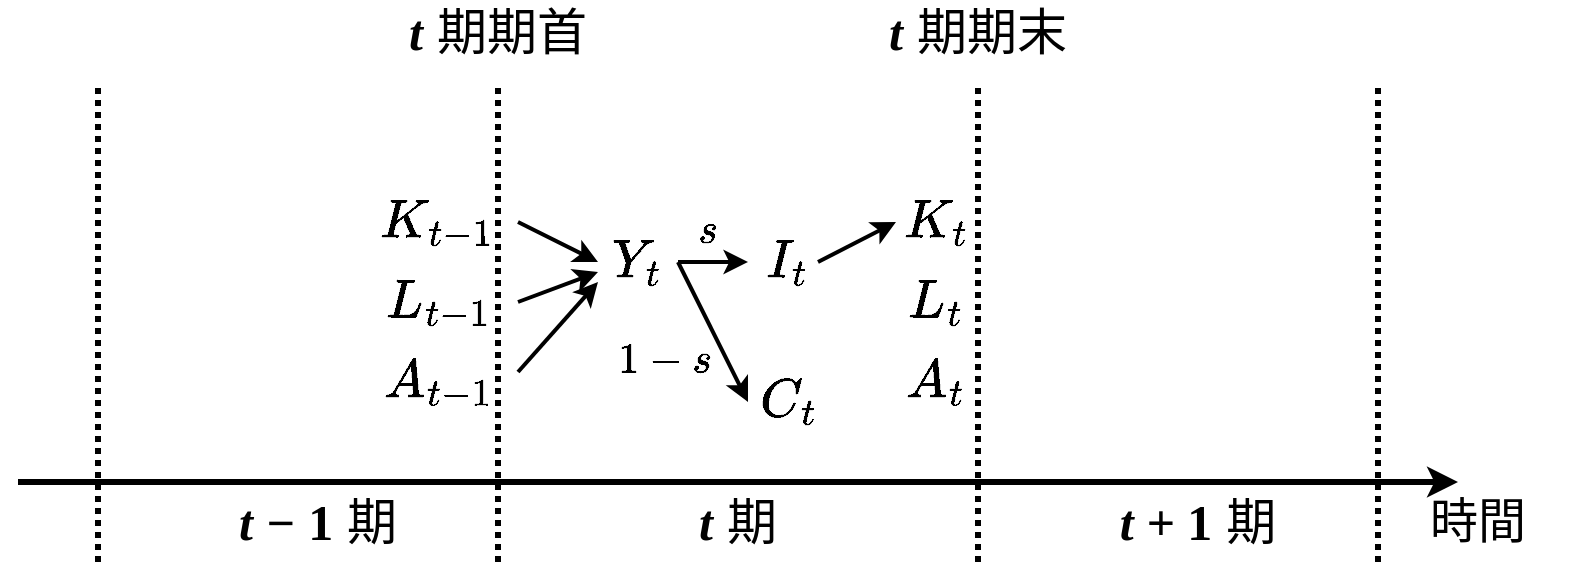 <mxfile version="14.4.3" type="device"><diagram id="NQxFf2ywN6AZDwEAgsRM" name="Time"><mxGraphModel dx="946" dy="672" grid="1" gridSize="10" guides="1" tooltips="1" connect="1" arrows="1" fold="1" page="1" pageScale="1" pageWidth="850" pageHeight="1100" math="1" shadow="0"><root><mxCell id="pMY6eNpLLIaqalxnrsE8-0"/><mxCell id="pMY6eNpLLIaqalxnrsE8-1" parent="pMY6eNpLLIaqalxnrsE8-0"/><mxCell id="pMY6eNpLLIaqalxnrsE8-2" value="" style="endArrow=classic;html=1;strokeWidth=3;" parent="pMY6eNpLLIaqalxnrsE8-1" edge="1"><mxGeometry width="50" height="50" relative="1" as="geometry"><mxPoint x="40" y="280" as="sourcePoint"/><mxPoint x="760" y="280" as="targetPoint"/></mxGeometry></mxCell><mxCell id="pMY6eNpLLIaqalxnrsE8-4" value="&lt;font style=&quot;font-size: 24px&quot;&gt;時間&lt;/font&gt;" style="text;html=1;strokeColor=none;fillColor=none;align=center;verticalAlign=middle;whiteSpace=wrap;rounded=0;" parent="pMY6eNpLLIaqalxnrsE8-1" vertex="1"><mxGeometry x="720" y="290" width="100" height="20" as="geometry"/></mxCell><mxCell id="pMY6eNpLLIaqalxnrsE8-5" value="" style="endArrow=none;dashed=1;html=1;strokeWidth=3;dashPattern=1 1;" parent="pMY6eNpLLIaqalxnrsE8-1" edge="1"><mxGeometry width="50" height="50" relative="1" as="geometry"><mxPoint x="80" y="320" as="sourcePoint"/><mxPoint x="80" y="80" as="targetPoint"/></mxGeometry></mxCell><mxCell id="pMY6eNpLLIaqalxnrsE8-6" value="" style="endArrow=none;dashed=1;html=1;strokeWidth=3;dashPattern=1 1;" parent="pMY6eNpLLIaqalxnrsE8-1" edge="1"><mxGeometry width="50" height="50" relative="1" as="geometry"><mxPoint x="280" y="320" as="sourcePoint"/><mxPoint x="280" y="80" as="targetPoint"/></mxGeometry></mxCell><mxCell id="pMY6eNpLLIaqalxnrsE8-8" value="" style="endArrow=none;dashed=1;html=1;strokeWidth=3;dashPattern=1 1;" parent="pMY6eNpLLIaqalxnrsE8-1" edge="1"><mxGeometry width="50" height="50" relative="1" as="geometry"><mxPoint x="720" y="320" as="sourcePoint"/><mxPoint x="720" y="80" as="targetPoint"/></mxGeometry></mxCell><mxCell id="pMY6eNpLLIaqalxnrsE8-9" value="" style="endArrow=none;dashed=1;html=1;strokeWidth=3;dashPattern=1 1;" parent="pMY6eNpLLIaqalxnrsE8-1" edge="1"><mxGeometry width="50" height="50" relative="1" as="geometry"><mxPoint x="520" y="320" as="sourcePoint"/><mxPoint x="520" y="80" as="targetPoint"/></mxGeometry></mxCell><mxCell id="pMY6eNpLLIaqalxnrsE8-10" value="&lt;i&gt;&lt;font style=&quot;background-color: rgb(255 , 255 , 255)&quot; face=&quot;Times New Roman&quot;&gt;&lt;b&gt;t&lt;/b&gt;&lt;/font&gt;&lt;/i&gt; 期" style="text;html=1;strokeColor=none;fillColor=none;align=center;verticalAlign=middle;whiteSpace=wrap;rounded=0;strokeWidth=1;fontSize=25;" parent="pMY6eNpLLIaqalxnrsE8-1" vertex="1"><mxGeometry x="350" y="285" width="100" height="30" as="geometry"/></mxCell><mxCell id="pMY6eNpLLIaqalxnrsE8-11" value="&lt;font style=&quot;background-color: rgb(255 , 255 , 255)&quot; face=&quot;Times New Roman&quot;&gt;&lt;b&gt;&lt;i&gt;t + &lt;/i&gt;1&lt;/b&gt;&lt;/font&gt; 期" style="text;html=1;strokeColor=none;fillColor=none;align=center;verticalAlign=middle;whiteSpace=wrap;rounded=0;strokeWidth=1;fontSize=25;" parent="pMY6eNpLLIaqalxnrsE8-1" vertex="1"><mxGeometry x="580" y="285" width="100" height="30" as="geometry"/></mxCell><mxCell id="pMY6eNpLLIaqalxnrsE8-14" value="&lt;font style=&quot;background-color: rgb(255 , 255 , 255)&quot; face=&quot;Times New Roman&quot;&gt;&lt;b&gt;&lt;i&gt;t −&amp;nbsp;&lt;/i&gt;1&lt;/b&gt;&lt;/font&gt; 期" style="text;html=1;strokeColor=none;fillColor=none;align=center;verticalAlign=middle;whiteSpace=wrap;rounded=0;strokeWidth=1;fontSize=25;" parent="pMY6eNpLLIaqalxnrsE8-1" vertex="1"><mxGeometry x="140" y="285" width="100" height="30" as="geometry"/></mxCell><mxCell id="pMY6eNpLLIaqalxnrsE8-16" value="$$K_{t-1}$$" style="text;html=1;strokeColor=none;fillColor=none;align=center;verticalAlign=middle;whiteSpace=wrap;rounded=0;fontSize=23;fontStyle=1;labelBackgroundColor=none;" parent="pMY6eNpLLIaqalxnrsE8-1" vertex="1"><mxGeometry x="230" y="140" width="40" height="20" as="geometry"/></mxCell><mxCell id="pMY6eNpLLIaqalxnrsE8-21" value="$$L_{t-1}$$" style="text;html=1;strokeColor=none;fillColor=none;align=center;verticalAlign=middle;whiteSpace=wrap;rounded=0;fontSize=23;fontStyle=1;labelBackgroundColor=none;" parent="pMY6eNpLLIaqalxnrsE8-1" vertex="1"><mxGeometry x="230" y="180" width="40" height="20" as="geometry"/></mxCell><mxCell id="pMY6eNpLLIaqalxnrsE8-25" value="$$A_{t-1}$$" style="text;html=1;strokeColor=none;fillColor=none;align=center;verticalAlign=middle;whiteSpace=wrap;rounded=0;fontSize=23;fontStyle=1;labelBackgroundColor=none;" parent="pMY6eNpLLIaqalxnrsE8-1" vertex="1"><mxGeometry x="230" y="220" width="40" height="20" as="geometry"/></mxCell><mxCell id="pMY6eNpLLIaqalxnrsE8-26" value="$$Y_{t}$$" style="text;html=1;strokeColor=none;fillColor=none;align=center;verticalAlign=middle;whiteSpace=wrap;rounded=0;fontSize=23;fontStyle=1;labelBackgroundColor=none;" parent="pMY6eNpLLIaqalxnrsE8-1" vertex="1"><mxGeometry x="330" y="160" width="40" height="20" as="geometry"/></mxCell><mxCell id="pMY6eNpLLIaqalxnrsE8-29" value="" style="endArrow=classic;html=1;strokeWidth=2;fontSize=25;entryX=0;entryY=0.75;entryDx=0;entryDy=0;" parent="pMY6eNpLLIaqalxnrsE8-1" target="pMY6eNpLLIaqalxnrsE8-26" edge="1"><mxGeometry width="50" height="50" relative="1" as="geometry"><mxPoint x="290" y="190" as="sourcePoint"/><mxPoint x="340" y="140" as="targetPoint"/></mxGeometry></mxCell><mxCell id="pMY6eNpLLIaqalxnrsE8-30" value="" style="endArrow=classic;html=1;strokeWidth=2;fontSize=25;entryX=0;entryY=1;entryDx=0;entryDy=0;" parent="pMY6eNpLLIaqalxnrsE8-1" target="pMY6eNpLLIaqalxnrsE8-26" edge="1"><mxGeometry width="50" height="50" relative="1" as="geometry"><mxPoint x="290" y="225" as="sourcePoint"/><mxPoint x="380" y="190" as="targetPoint"/></mxGeometry></mxCell><mxCell id="pMY6eNpLLIaqalxnrsE8-33" value="" style="endArrow=classic;html=1;strokeWidth=2;fontSize=25;entryX=0;entryY=0.5;entryDx=0;entryDy=0;" parent="pMY6eNpLLIaqalxnrsE8-1" target="pMY6eNpLLIaqalxnrsE8-26" edge="1"><mxGeometry width="50" height="50" relative="1" as="geometry"><mxPoint x="290" y="150" as="sourcePoint"/><mxPoint x="450" y="320" as="targetPoint"/></mxGeometry></mxCell><mxCell id="pMY6eNpLLIaqalxnrsE8-34" value="$$I_{t}$$" style="text;html=1;strokeColor=none;fillColor=none;align=center;verticalAlign=middle;whiteSpace=wrap;rounded=0;fontSize=23;fontStyle=1;labelBackgroundColor=none;" parent="pMY6eNpLLIaqalxnrsE8-1" vertex="1"><mxGeometry x="405" y="160" width="40" height="20" as="geometry"/></mxCell><mxCell id="pMY6eNpLLIaqalxnrsE8-35" value="$$C_{t}$$" style="text;html=1;strokeColor=none;fillColor=none;align=center;verticalAlign=middle;whiteSpace=wrap;rounded=0;fontSize=23;fontStyle=1;labelBackgroundColor=none;" parent="pMY6eNpLLIaqalxnrsE8-1" vertex="1"><mxGeometry x="405" y="230" width="40" height="20" as="geometry"/></mxCell><mxCell id="pMY6eNpLLIaqalxnrsE8-37" value="" style="endArrow=classic;html=1;strokeWidth=2;fontSize=25;exitX=1;exitY=0.5;exitDx=0;exitDy=0;entryX=0;entryY=0.5;entryDx=0;entryDy=0;" parent="pMY6eNpLLIaqalxnrsE8-1" source="pMY6eNpLLIaqalxnrsE8-26" target="pMY6eNpLLIaqalxnrsE8-34" edge="1"><mxGeometry width="50" height="50" relative="1" as="geometry"><mxPoint x="400" y="370" as="sourcePoint"/><mxPoint x="450" y="320" as="targetPoint"/></mxGeometry></mxCell><mxCell id="pMY6eNpLLIaqalxnrsE8-38" value="" style="endArrow=classic;html=1;strokeWidth=2;fontSize=25;exitX=1;exitY=0.5;exitDx=0;exitDy=0;entryX=0;entryY=0.5;entryDx=0;entryDy=0;" parent="pMY6eNpLLIaqalxnrsE8-1" source="pMY6eNpLLIaqalxnrsE8-26" target="pMY6eNpLLIaqalxnrsE8-35" edge="1"><mxGeometry width="50" height="50" relative="1" as="geometry"><mxPoint x="400" y="370" as="sourcePoint"/><mxPoint x="450" y="320" as="targetPoint"/></mxGeometry></mxCell><mxCell id="pMY6eNpLLIaqalxnrsE8-39" value="$$s$$" style="text;html=1;strokeColor=none;fillColor=none;align=center;verticalAlign=middle;whiteSpace=wrap;rounded=0;labelBackgroundColor=none;fontSize=18;" parent="pMY6eNpLLIaqalxnrsE8-1" vertex="1"><mxGeometry x="365" y="145" width="40" height="20" as="geometry"/></mxCell><mxCell id="pMY6eNpLLIaqalxnrsE8-40" value="$$1-s$$" style="text;html=1;strokeColor=none;fillColor=none;align=center;verticalAlign=middle;whiteSpace=wrap;rounded=0;labelBackgroundColor=none;fontSize=18;" parent="pMY6eNpLLIaqalxnrsE8-1" vertex="1"><mxGeometry x="344" y="210" width="40" height="20" as="geometry"/></mxCell><mxCell id="pMY6eNpLLIaqalxnrsE8-41" value="$$K_{t}$$" style="text;html=1;strokeColor=none;fillColor=none;align=center;verticalAlign=middle;whiteSpace=wrap;rounded=0;fontSize=23;fontStyle=1;labelBackgroundColor=none;" parent="pMY6eNpLLIaqalxnrsE8-1" vertex="1"><mxGeometry x="479" y="140" width="40" height="20" as="geometry"/></mxCell><mxCell id="pMY6eNpLLIaqalxnrsE8-42" value="$$L_{t}$$" style="text;html=1;strokeColor=none;fillColor=none;align=center;verticalAlign=middle;whiteSpace=wrap;rounded=0;fontSize=23;fontStyle=1;labelBackgroundColor=none;" parent="pMY6eNpLLIaqalxnrsE8-1" vertex="1"><mxGeometry x="479" y="180" width="40" height="20" as="geometry"/></mxCell><mxCell id="pMY6eNpLLIaqalxnrsE8-43" value="$$A_{t}$$" style="text;html=1;strokeColor=none;fillColor=none;align=center;verticalAlign=middle;whiteSpace=wrap;rounded=0;fontSize=23;fontStyle=1;labelBackgroundColor=none;" parent="pMY6eNpLLIaqalxnrsE8-1" vertex="1"><mxGeometry x="479" y="220" width="40" height="20" as="geometry"/></mxCell><mxCell id="pMY6eNpLLIaqalxnrsE8-44" value="" style="endArrow=classic;html=1;strokeWidth=2;fontSize=23;entryX=0;entryY=0.5;entryDx=0;entryDy=0;" parent="pMY6eNpLLIaqalxnrsE8-1" target="pMY6eNpLLIaqalxnrsE8-41" edge="1"><mxGeometry width="50" height="50" relative="1" as="geometry"><mxPoint x="440" y="170" as="sourcePoint"/><mxPoint x="490" y="125" as="targetPoint"/></mxGeometry></mxCell><mxCell id="TG-31AQIKfafRoNZvBxv-0" value="&lt;i&gt;&lt;font style=&quot;background-color: rgb(255 , 255 , 255)&quot; face=&quot;Times New Roman&quot;&gt;&lt;b&gt;t&lt;/b&gt;&lt;/font&gt;&lt;/i&gt; 期期首" style="text;html=1;strokeColor=none;fillColor=none;align=center;verticalAlign=middle;whiteSpace=wrap;rounded=0;strokeWidth=1;fontSize=25;" parent="pMY6eNpLLIaqalxnrsE8-1" vertex="1"><mxGeometry x="230" y="40" width="100" height="30" as="geometry"/></mxCell><mxCell id="TG-31AQIKfafRoNZvBxv-1" value="&lt;i&gt;&lt;font style=&quot;background-color: rgb(255 , 255 , 255)&quot; face=&quot;Times New Roman&quot;&gt;&lt;b&gt;t&lt;/b&gt;&lt;/font&gt;&lt;/i&gt; 期期末" style="text;html=1;strokeColor=none;fillColor=none;align=center;verticalAlign=middle;whiteSpace=wrap;rounded=0;strokeWidth=1;fontSize=25;" parent="pMY6eNpLLIaqalxnrsE8-1" vertex="1"><mxGeometry x="470" y="40" width="100" height="30" as="geometry"/></mxCell></root></mxGraphModel></diagram></mxfile>